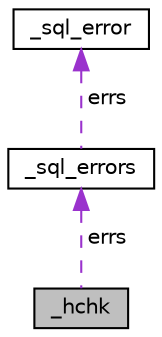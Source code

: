 digraph "_hchk"
{
 // LATEX_PDF_SIZE
  edge [fontname="Helvetica",fontsize="10",labelfontname="Helvetica",labelfontsize="10"];
  node [fontname="Helvetica",fontsize="10",shape=record];
  Node1 [label="_hchk",height=0.2,width=0.4,color="black", fillcolor="grey75", style="filled", fontcolor="black",tooltip=" "];
  Node2 -> Node1 [dir="back",color="darkorchid3",fontsize="10",style="dashed",label=" errs" ,fontname="Helvetica"];
  Node2 [label="_sql_errors",height=0.2,width=0.4,color="black", fillcolor="white", style="filled",URL="$a00991.html",tooltip=" "];
  Node3 -> Node2 [dir="back",color="darkorchid3",fontsize="10",style="dashed",label=" errs" ,fontname="Helvetica"];
  Node3 [label="_sql_error",height=0.2,width=0.4,color="black", fillcolor="white", style="filled",URL="$a00987.html",tooltip=" "];
}
